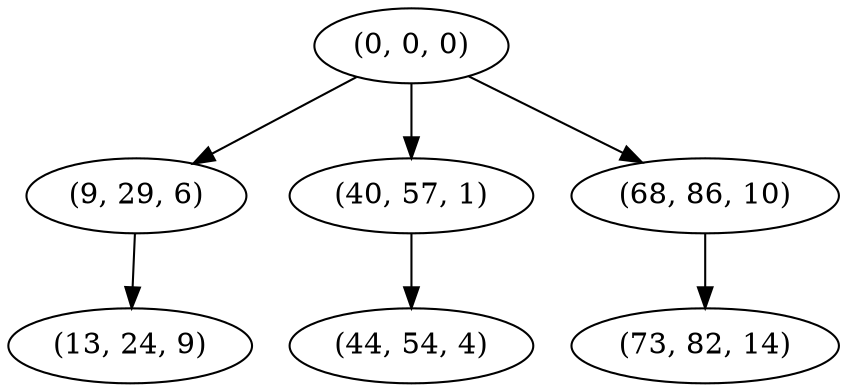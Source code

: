 digraph tree {
    "(0, 0, 0)";
    "(9, 29, 6)";
    "(13, 24, 9)";
    "(40, 57, 1)";
    "(44, 54, 4)";
    "(68, 86, 10)";
    "(73, 82, 14)";
    "(0, 0, 0)" -> "(9, 29, 6)";
    "(0, 0, 0)" -> "(40, 57, 1)";
    "(0, 0, 0)" -> "(68, 86, 10)";
    "(9, 29, 6)" -> "(13, 24, 9)";
    "(40, 57, 1)" -> "(44, 54, 4)";
    "(68, 86, 10)" -> "(73, 82, 14)";
}
